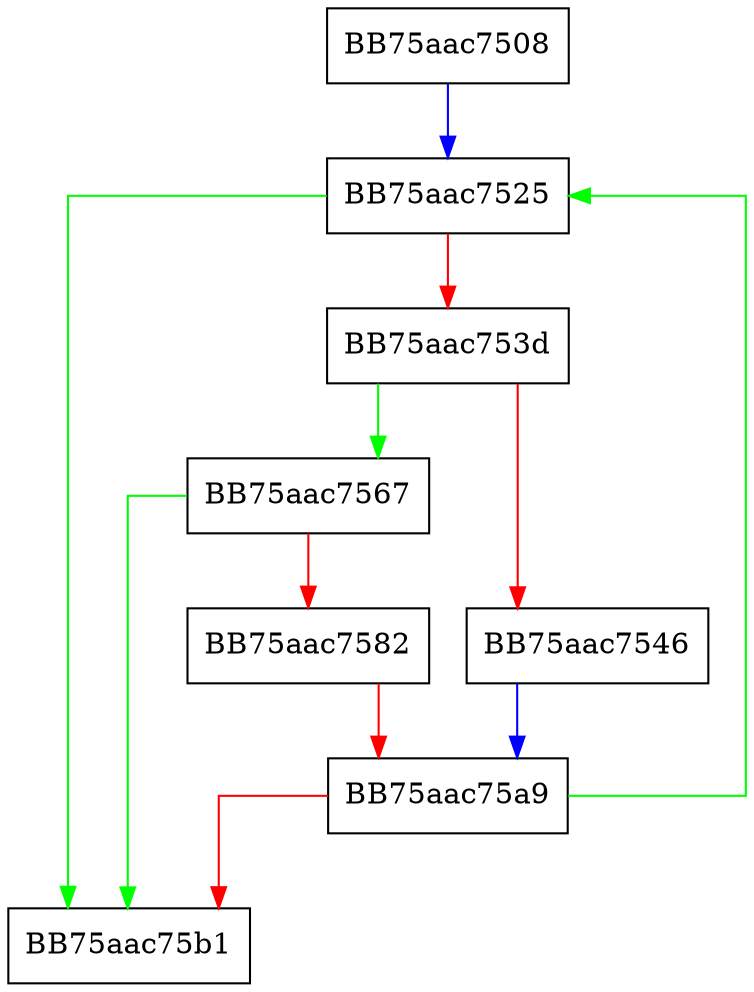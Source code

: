 digraph OnTheFly_m0 {
  node [shape="box"];
  graph [splines=ortho];
  BB75aac7508 -> BB75aac7525 [color="blue"];
  BB75aac7525 -> BB75aac75b1 [color="green"];
  BB75aac7525 -> BB75aac753d [color="red"];
  BB75aac753d -> BB75aac7567 [color="green"];
  BB75aac753d -> BB75aac7546 [color="red"];
  BB75aac7546 -> BB75aac75a9 [color="blue"];
  BB75aac7567 -> BB75aac75b1 [color="green"];
  BB75aac7567 -> BB75aac7582 [color="red"];
  BB75aac7582 -> BB75aac75a9 [color="red"];
  BB75aac75a9 -> BB75aac7525 [color="green"];
  BB75aac75a9 -> BB75aac75b1 [color="red"];
}